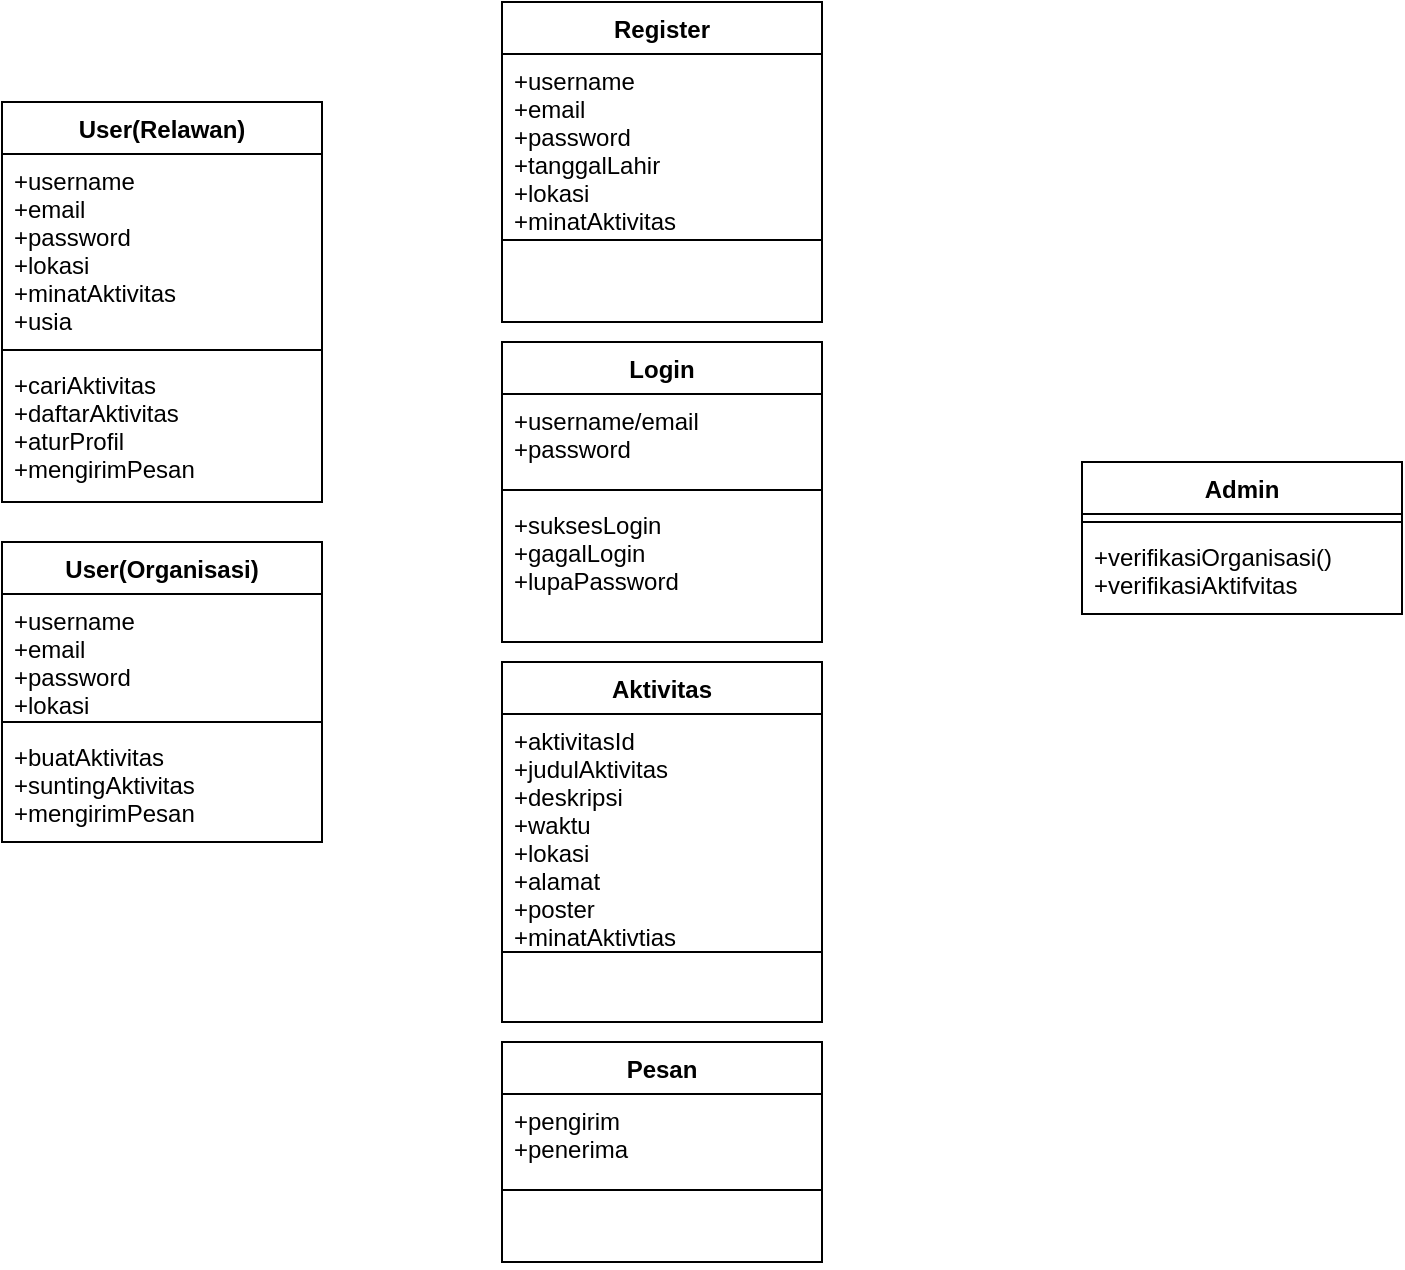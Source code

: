 <mxfile version="13.0.2" type="github"><diagram id="Yx50EikhsgtAajSsMfle" name="Page-1"><mxGraphModel dx="1221" dy="598" grid="1" gridSize="10" guides="1" tooltips="1" connect="1" arrows="1" fold="1" page="1" pageScale="1" pageWidth="10000" pageHeight="10000" background="none" math="0" shadow="0"><root><mxCell id="0"/><mxCell id="1" parent="0"/><mxCell id="fQ4oMn0do9slXVb0r-u4-23" value="Register" style="swimlane;fontStyle=1;align=center;verticalAlign=top;childLayout=stackLayout;horizontal=1;startSize=26;horizontalStack=0;resizeParent=1;resizeParentMax=0;resizeLast=0;collapsible=1;marginBottom=0;" vertex="1" parent="1"><mxGeometry x="980" y="70" width="160" height="160" as="geometry"/></mxCell><mxCell id="fQ4oMn0do9slXVb0r-u4-24" value="+username&#10;+email&#10;+password&#10;+tanggalLahir&#10;+lokasi&#10;+minatAktivitas" style="text;strokeColor=none;fillColor=none;align=left;verticalAlign=top;spacingLeft=4;spacingRight=4;overflow=hidden;rotatable=0;points=[[0,0.5],[1,0.5]];portConstraint=eastwest;" vertex="1" parent="fQ4oMn0do9slXVb0r-u4-23"><mxGeometry y="26" width="160" height="84" as="geometry"/></mxCell><mxCell id="fQ4oMn0do9slXVb0r-u4-25" value="" style="line;strokeWidth=1;fillColor=none;align=left;verticalAlign=middle;spacingTop=-1;spacingLeft=3;spacingRight=3;rotatable=0;labelPosition=right;points=[];portConstraint=eastwest;" vertex="1" parent="fQ4oMn0do9slXVb0r-u4-23"><mxGeometry y="110" width="160" height="18" as="geometry"/></mxCell><mxCell id="fQ4oMn0do9slXVb0r-u4-26" value=" " style="text;strokeColor=none;fillColor=none;align=left;verticalAlign=top;spacingLeft=4;spacingRight=4;overflow=hidden;rotatable=0;points=[[0,0.5],[1,0.5]];portConstraint=eastwest;" vertex="1" parent="fQ4oMn0do9slXVb0r-u4-23"><mxGeometry y="128" width="160" height="32" as="geometry"/></mxCell><mxCell id="fQ4oMn0do9slXVb0r-u4-14" value="Login" style="swimlane;fontStyle=1;align=center;verticalAlign=top;childLayout=stackLayout;horizontal=1;startSize=26;horizontalStack=0;resizeParent=1;resizeParentMax=0;resizeLast=0;collapsible=1;marginBottom=0;" vertex="1" parent="1"><mxGeometry x="980" y="240" width="160" height="150" as="geometry"/></mxCell><mxCell id="fQ4oMn0do9slXVb0r-u4-15" value="+username/email&#10;+password" style="text;strokeColor=none;fillColor=none;align=left;verticalAlign=top;spacingLeft=4;spacingRight=4;overflow=hidden;rotatable=0;points=[[0,0.5],[1,0.5]];portConstraint=eastwest;" vertex="1" parent="fQ4oMn0do9slXVb0r-u4-14"><mxGeometry y="26" width="160" height="44" as="geometry"/></mxCell><mxCell id="fQ4oMn0do9slXVb0r-u4-16" value="" style="line;strokeWidth=1;fillColor=none;align=left;verticalAlign=middle;spacingTop=-1;spacingLeft=3;spacingRight=3;rotatable=0;labelPosition=right;points=[];portConstraint=eastwest;" vertex="1" parent="fQ4oMn0do9slXVb0r-u4-14"><mxGeometry y="70" width="160" height="8" as="geometry"/></mxCell><mxCell id="fQ4oMn0do9slXVb0r-u4-17" value="+suksesLogin&#10;+gagalLogin&#10;+lupaPassword" style="text;strokeColor=none;fillColor=none;align=left;verticalAlign=top;spacingLeft=4;spacingRight=4;overflow=hidden;rotatable=0;points=[[0,0.5],[1,0.5]];portConstraint=eastwest;" vertex="1" parent="fQ4oMn0do9slXVb0r-u4-14"><mxGeometry y="78" width="160" height="72" as="geometry"/></mxCell><mxCell id="fQ4oMn0do9slXVb0r-u4-9" value="Aktivitas" style="swimlane;fontStyle=1;align=center;verticalAlign=top;childLayout=stackLayout;horizontal=1;startSize=26;horizontalStack=0;resizeParent=1;resizeParentMax=0;resizeLast=0;collapsible=1;marginBottom=0;" vertex="1" parent="1"><mxGeometry x="980" y="400" width="160" height="180" as="geometry"/></mxCell><mxCell id="fQ4oMn0do9slXVb0r-u4-10" value="+aktivitasId&#10;+judulAktivitas&#10;+deskripsi&#10;+waktu&#10;+lokasi&#10;+alamat&#10;+poster&#10;+minatAktivtias" style="text;strokeColor=none;fillColor=none;align=left;verticalAlign=top;spacingLeft=4;spacingRight=4;overflow=hidden;rotatable=0;points=[[0,0.5],[1,0.5]];portConstraint=eastwest;" vertex="1" parent="fQ4oMn0do9slXVb0r-u4-9"><mxGeometry y="26" width="160" height="114" as="geometry"/></mxCell><mxCell id="fQ4oMn0do9slXVb0r-u4-11" value="" style="line;strokeWidth=1;fillColor=none;align=left;verticalAlign=middle;spacingTop=-1;spacingLeft=3;spacingRight=3;rotatable=0;labelPosition=right;points=[];portConstraint=eastwest;" vertex="1" parent="fQ4oMn0do9slXVb0r-u4-9"><mxGeometry y="140" width="160" height="10" as="geometry"/></mxCell><mxCell id="fQ4oMn0do9slXVb0r-u4-12" value=" " style="text;strokeColor=none;fillColor=none;align=left;verticalAlign=top;spacingLeft=4;spacingRight=4;overflow=hidden;rotatable=0;points=[[0,0.5],[1,0.5]];portConstraint=eastwest;" vertex="1" parent="fQ4oMn0do9slXVb0r-u4-9"><mxGeometry y="150" width="160" height="30" as="geometry"/></mxCell><mxCell id="fQ4oMn0do9slXVb0r-u4-5" value="User(Organisasi)" style="swimlane;fontStyle=1;align=center;verticalAlign=top;childLayout=stackLayout;horizontal=1;startSize=26;horizontalStack=0;resizeParent=1;resizeParentMax=0;resizeLast=0;collapsible=1;marginBottom=0;" vertex="1" parent="1"><mxGeometry x="730" y="340" width="160" height="150" as="geometry"/></mxCell><mxCell id="fQ4oMn0do9slXVb0r-u4-6" value="+username&#10;+email&#10;+password&#10;+lokasi" style="text;strokeColor=none;fillColor=none;align=left;verticalAlign=top;spacingLeft=4;spacingRight=4;overflow=hidden;rotatable=0;points=[[0,0.5],[1,0.5]];portConstraint=eastwest;" vertex="1" parent="fQ4oMn0do9slXVb0r-u4-5"><mxGeometry y="26" width="160" height="60" as="geometry"/></mxCell><mxCell id="fQ4oMn0do9slXVb0r-u4-7" value="" style="line;strokeWidth=1;fillColor=none;align=left;verticalAlign=middle;spacingTop=-1;spacingLeft=3;spacingRight=3;rotatable=0;labelPosition=right;points=[];portConstraint=eastwest;" vertex="1" parent="fQ4oMn0do9slXVb0r-u4-5"><mxGeometry y="86" width="160" height="8" as="geometry"/></mxCell><mxCell id="fQ4oMn0do9slXVb0r-u4-8" value="+buatAktivitas&#10;+suntingAktivitas&#10;+mengirimPesan" style="text;strokeColor=none;fillColor=none;align=left;verticalAlign=top;spacingLeft=4;spacingRight=4;overflow=hidden;rotatable=0;points=[[0,0.5],[1,0.5]];portConstraint=eastwest;" vertex="1" parent="fQ4oMn0do9slXVb0r-u4-5"><mxGeometry y="94" width="160" height="56" as="geometry"/></mxCell><mxCell id="fQ4oMn0do9slXVb0r-u4-27" value="Pesan" style="swimlane;fontStyle=1;align=center;verticalAlign=top;childLayout=stackLayout;horizontal=1;startSize=26;horizontalStack=0;resizeParent=1;resizeParentMax=0;resizeLast=0;collapsible=1;marginBottom=0;" vertex="1" parent="1"><mxGeometry x="980" y="590" width="160" height="110" as="geometry"/></mxCell><mxCell id="fQ4oMn0do9slXVb0r-u4-28" value="+pengirim&#10;+penerima" style="text;strokeColor=none;fillColor=none;align=left;verticalAlign=top;spacingLeft=4;spacingRight=4;overflow=hidden;rotatable=0;points=[[0,0.5],[1,0.5]];portConstraint=eastwest;" vertex="1" parent="fQ4oMn0do9slXVb0r-u4-27"><mxGeometry y="26" width="160" height="44" as="geometry"/></mxCell><mxCell id="fQ4oMn0do9slXVb0r-u4-29" value="" style="line;strokeWidth=1;fillColor=none;align=left;verticalAlign=middle;spacingTop=-1;spacingLeft=3;spacingRight=3;rotatable=0;labelPosition=right;points=[];portConstraint=eastwest;" vertex="1" parent="fQ4oMn0do9slXVb0r-u4-27"><mxGeometry y="70" width="160" height="8" as="geometry"/></mxCell><mxCell id="fQ4oMn0do9slXVb0r-u4-30" value=" " style="text;strokeColor=none;fillColor=none;align=left;verticalAlign=top;spacingLeft=4;spacingRight=4;overflow=hidden;rotatable=0;points=[[0,0.5],[1,0.5]];portConstraint=eastwest;" vertex="1" parent="fQ4oMn0do9slXVb0r-u4-27"><mxGeometry y="78" width="160" height="32" as="geometry"/></mxCell><mxCell id="fQ4oMn0do9slXVb0r-u4-31" value="Admin" style="swimlane;fontStyle=1;align=center;verticalAlign=top;childLayout=stackLayout;horizontal=1;startSize=26;horizontalStack=0;resizeParent=1;resizeParentMax=0;resizeLast=0;collapsible=1;marginBottom=0;" vertex="1" parent="1"><mxGeometry x="1270" y="300" width="160" height="76" as="geometry"/></mxCell><mxCell id="fQ4oMn0do9slXVb0r-u4-33" value="" style="line;strokeWidth=1;fillColor=none;align=left;verticalAlign=middle;spacingTop=-1;spacingLeft=3;spacingRight=3;rotatable=0;labelPosition=right;points=[];portConstraint=eastwest;" vertex="1" parent="fQ4oMn0do9slXVb0r-u4-31"><mxGeometry y="26" width="160" height="8" as="geometry"/></mxCell><mxCell id="fQ4oMn0do9slXVb0r-u4-34" value="+verifikasiOrganisasi()&#10;+verifikasiAktifvitas" style="text;strokeColor=none;fillColor=none;align=left;verticalAlign=top;spacingLeft=4;spacingRight=4;overflow=hidden;rotatable=0;points=[[0,0.5],[1,0.5]];portConstraint=eastwest;" vertex="1" parent="fQ4oMn0do9slXVb0r-u4-31"><mxGeometry y="34" width="160" height="42" as="geometry"/></mxCell><mxCell id="fQ4oMn0do9slXVb0r-u4-1" value="User(Relawan)" style="swimlane;fontStyle=1;align=center;verticalAlign=top;childLayout=stackLayout;horizontal=1;startSize=26;horizontalStack=0;resizeParent=1;resizeParentMax=0;resizeLast=0;collapsible=1;marginBottom=0;" vertex="1" parent="1"><mxGeometry x="730" y="120" width="160" height="200" as="geometry"/></mxCell><mxCell id="fQ4oMn0do9slXVb0r-u4-2" value="+username&#10;+email&#10;+password&#10;+lokasi&#10;+minatAktivitas&#10;+usia" style="text;strokeColor=none;fillColor=none;align=left;verticalAlign=top;spacingLeft=4;spacingRight=4;overflow=hidden;rotatable=0;points=[[0,0.5],[1,0.5]];portConstraint=eastwest;" vertex="1" parent="fQ4oMn0do9slXVb0r-u4-1"><mxGeometry y="26" width="160" height="94" as="geometry"/></mxCell><mxCell id="fQ4oMn0do9slXVb0r-u4-3" value="" style="line;strokeWidth=1;fillColor=none;align=left;verticalAlign=middle;spacingTop=-1;spacingLeft=3;spacingRight=3;rotatable=0;labelPosition=right;points=[];portConstraint=eastwest;" vertex="1" parent="fQ4oMn0do9slXVb0r-u4-1"><mxGeometry y="120" width="160" height="8" as="geometry"/></mxCell><mxCell id="fQ4oMn0do9slXVb0r-u4-4" value="+cariAktivitas&#10;+daftarAktivitas&#10;+aturProfil&#10;+mengirimPesan" style="text;strokeColor=none;fillColor=none;align=left;verticalAlign=top;spacingLeft=4;spacingRight=4;overflow=hidden;rotatable=0;points=[[0,0.5],[1,0.5]];portConstraint=eastwest;" vertex="1" parent="fQ4oMn0do9slXVb0r-u4-1"><mxGeometry y="128" width="160" height="72" as="geometry"/></mxCell></root></mxGraphModel></diagram></mxfile>
